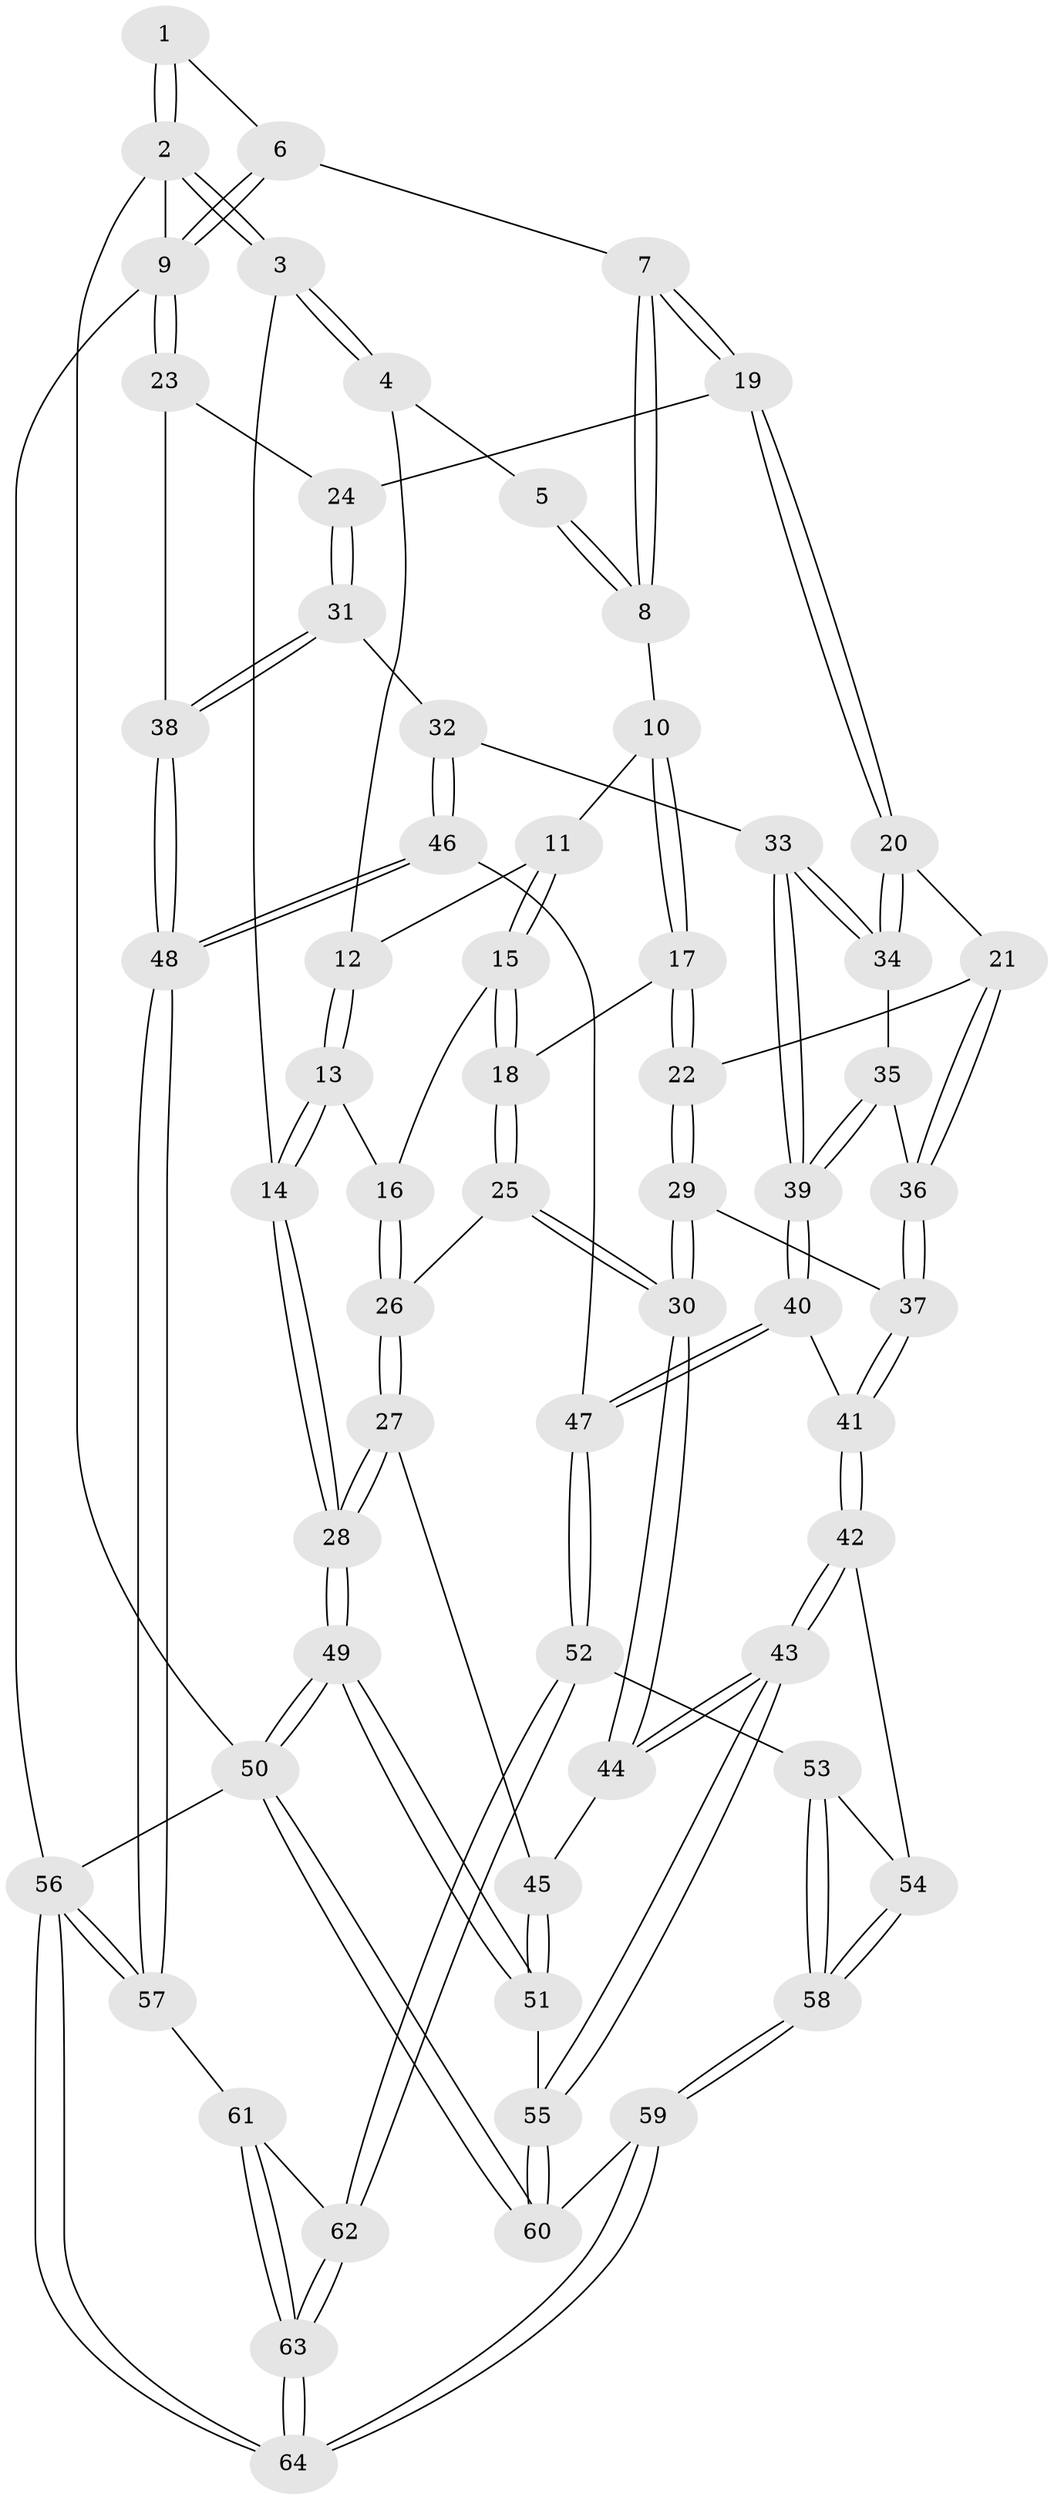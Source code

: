 // Generated by graph-tools (version 1.1) at 2025/03/03/09/25 03:03:14]
// undirected, 64 vertices, 157 edges
graph export_dot {
graph [start="1"]
  node [color=gray90,style=filled];
  1 [pos="+0.323590370578024+0"];
  2 [pos="+0+0"];
  3 [pos="+0+0"];
  4 [pos="+0.2187235918195322+0.16714312047004584"];
  5 [pos="+0.3170859135160749+0"];
  6 [pos="+0.7410414479202635+0"];
  7 [pos="+0.6779106833041758+0.19086448661619826"];
  8 [pos="+0.5265184130235722+0.20666488080853992"];
  9 [pos="+1+0"];
  10 [pos="+0.36517233824931394+0.2874519147492865"];
  11 [pos="+0.24224924760391547+0.21885972403516357"];
  12 [pos="+0.23927620244522244+0.2165712286173021"];
  13 [pos="+0.05649035983255201+0.35708099358119305"];
  14 [pos="+0+0.4136386190999688"];
  15 [pos="+0.18772525990456473+0.4151349178344938"];
  16 [pos="+0.17921848552346054+0.41365767308025825"];
  17 [pos="+0.3629811178100195+0.3275000292234366"];
  18 [pos="+0.21472053633420335+0.43364376518967257"];
  19 [pos="+0.726562669106779+0.27007788410481204"];
  20 [pos="+0.7036720401593506+0.33392201347271167"];
  21 [pos="+0.4699979205869785+0.455429263674299"];
  22 [pos="+0.3949418092682611+0.4522226931646104"];
  23 [pos="+1+0.2315487177502417"];
  24 [pos="+0.8084925407516422+0.29266463687559"];
  25 [pos="+0.23241735833144161+0.5455229638687187"];
  26 [pos="+0.09396177246478422+0.5366398624314315"];
  27 [pos="+0.037119929043023296+0.5407422782965169"];
  28 [pos="+0+0.48550931673872444"];
  29 [pos="+0.36721558158643064+0.5278527582029476"];
  30 [pos="+0.29915070719059733+0.5930670766195953"];
  31 [pos="+0.9497467136913869+0.5549074629626336"];
  32 [pos="+0.835441442933849+0.5916646880657596"];
  33 [pos="+0.8094031613124545+0.5813191043161178"];
  34 [pos="+0.6907006830290314+0.43984612482266305"];
  35 [pos="+0.6447722747845425+0.516300720883643"];
  36 [pos="+0.5453658920477511+0.5257034476941309"];
  37 [pos="+0.49104694321398334+0.5846391327119147"];
  38 [pos="+1+0.6326691698674626"];
  39 [pos="+0.6371510212435865+0.6926639201813494"];
  40 [pos="+0.6366281543522725+0.6943441113439263"];
  41 [pos="+0.5400865066868459+0.700581494098888"];
  42 [pos="+0.4208753196673434+0.7741129165260305"];
  43 [pos="+0.32060547753695684+0.7797420899979911"];
  44 [pos="+0.2967390844403145+0.7153843937756502"];
  45 [pos="+0.13417674223602938+0.6798902327937001"];
  46 [pos="+0.8100870122612557+0.7628644319511789"];
  47 [pos="+0.7296828127510536+0.8067341005549079"];
  48 [pos="+1+0.750648333123532"];
  49 [pos="+0+0.8489710084897104"];
  50 [pos="+0+1"];
  51 [pos="+0+0.8374073615890973"];
  52 [pos="+0.7252283536402296+0.845095348507599"];
  53 [pos="+0.6171343803698032+0.900526952183929"];
  54 [pos="+0.4433147099294412+0.7971112047314456"];
  55 [pos="+0.26672715280537496+0.8825270410801928"];
  56 [pos="+1+1"];
  57 [pos="+1+0.7982169035175841"];
  58 [pos="+0.5376249286917026+1"];
  59 [pos="+0.46047315225687124+1"];
  60 [pos="+0.32160845829273443+1"];
  61 [pos="+0.9338218725732212+0.9131634082543896"];
  62 [pos="+0.7601828920141264+0.9062354903418343"];
  63 [pos="+0.8018094761757927+1"];
  64 [pos="+0.8019696107167885+1"];
  1 -- 2;
  1 -- 2;
  1 -- 6;
  2 -- 3;
  2 -- 3;
  2 -- 9;
  2 -- 50;
  3 -- 4;
  3 -- 4;
  3 -- 14;
  4 -- 5;
  4 -- 12;
  5 -- 8;
  5 -- 8;
  6 -- 7;
  6 -- 9;
  6 -- 9;
  7 -- 8;
  7 -- 8;
  7 -- 19;
  7 -- 19;
  8 -- 10;
  9 -- 23;
  9 -- 23;
  9 -- 56;
  10 -- 11;
  10 -- 17;
  10 -- 17;
  11 -- 12;
  11 -- 15;
  11 -- 15;
  12 -- 13;
  12 -- 13;
  13 -- 14;
  13 -- 14;
  13 -- 16;
  14 -- 28;
  14 -- 28;
  15 -- 16;
  15 -- 18;
  15 -- 18;
  16 -- 26;
  16 -- 26;
  17 -- 18;
  17 -- 22;
  17 -- 22;
  18 -- 25;
  18 -- 25;
  19 -- 20;
  19 -- 20;
  19 -- 24;
  20 -- 21;
  20 -- 34;
  20 -- 34;
  21 -- 22;
  21 -- 36;
  21 -- 36;
  22 -- 29;
  22 -- 29;
  23 -- 24;
  23 -- 38;
  24 -- 31;
  24 -- 31;
  25 -- 26;
  25 -- 30;
  25 -- 30;
  26 -- 27;
  26 -- 27;
  27 -- 28;
  27 -- 28;
  27 -- 45;
  28 -- 49;
  28 -- 49;
  29 -- 30;
  29 -- 30;
  29 -- 37;
  30 -- 44;
  30 -- 44;
  31 -- 32;
  31 -- 38;
  31 -- 38;
  32 -- 33;
  32 -- 46;
  32 -- 46;
  33 -- 34;
  33 -- 34;
  33 -- 39;
  33 -- 39;
  34 -- 35;
  35 -- 36;
  35 -- 39;
  35 -- 39;
  36 -- 37;
  36 -- 37;
  37 -- 41;
  37 -- 41;
  38 -- 48;
  38 -- 48;
  39 -- 40;
  39 -- 40;
  40 -- 41;
  40 -- 47;
  40 -- 47;
  41 -- 42;
  41 -- 42;
  42 -- 43;
  42 -- 43;
  42 -- 54;
  43 -- 44;
  43 -- 44;
  43 -- 55;
  43 -- 55;
  44 -- 45;
  45 -- 51;
  45 -- 51;
  46 -- 47;
  46 -- 48;
  46 -- 48;
  47 -- 52;
  47 -- 52;
  48 -- 57;
  48 -- 57;
  49 -- 50;
  49 -- 50;
  49 -- 51;
  49 -- 51;
  50 -- 60;
  50 -- 60;
  50 -- 56;
  51 -- 55;
  52 -- 53;
  52 -- 62;
  52 -- 62;
  53 -- 54;
  53 -- 58;
  53 -- 58;
  54 -- 58;
  54 -- 58;
  55 -- 60;
  55 -- 60;
  56 -- 57;
  56 -- 57;
  56 -- 64;
  56 -- 64;
  57 -- 61;
  58 -- 59;
  58 -- 59;
  59 -- 60;
  59 -- 64;
  59 -- 64;
  61 -- 62;
  61 -- 63;
  61 -- 63;
  62 -- 63;
  62 -- 63;
  63 -- 64;
  63 -- 64;
}
